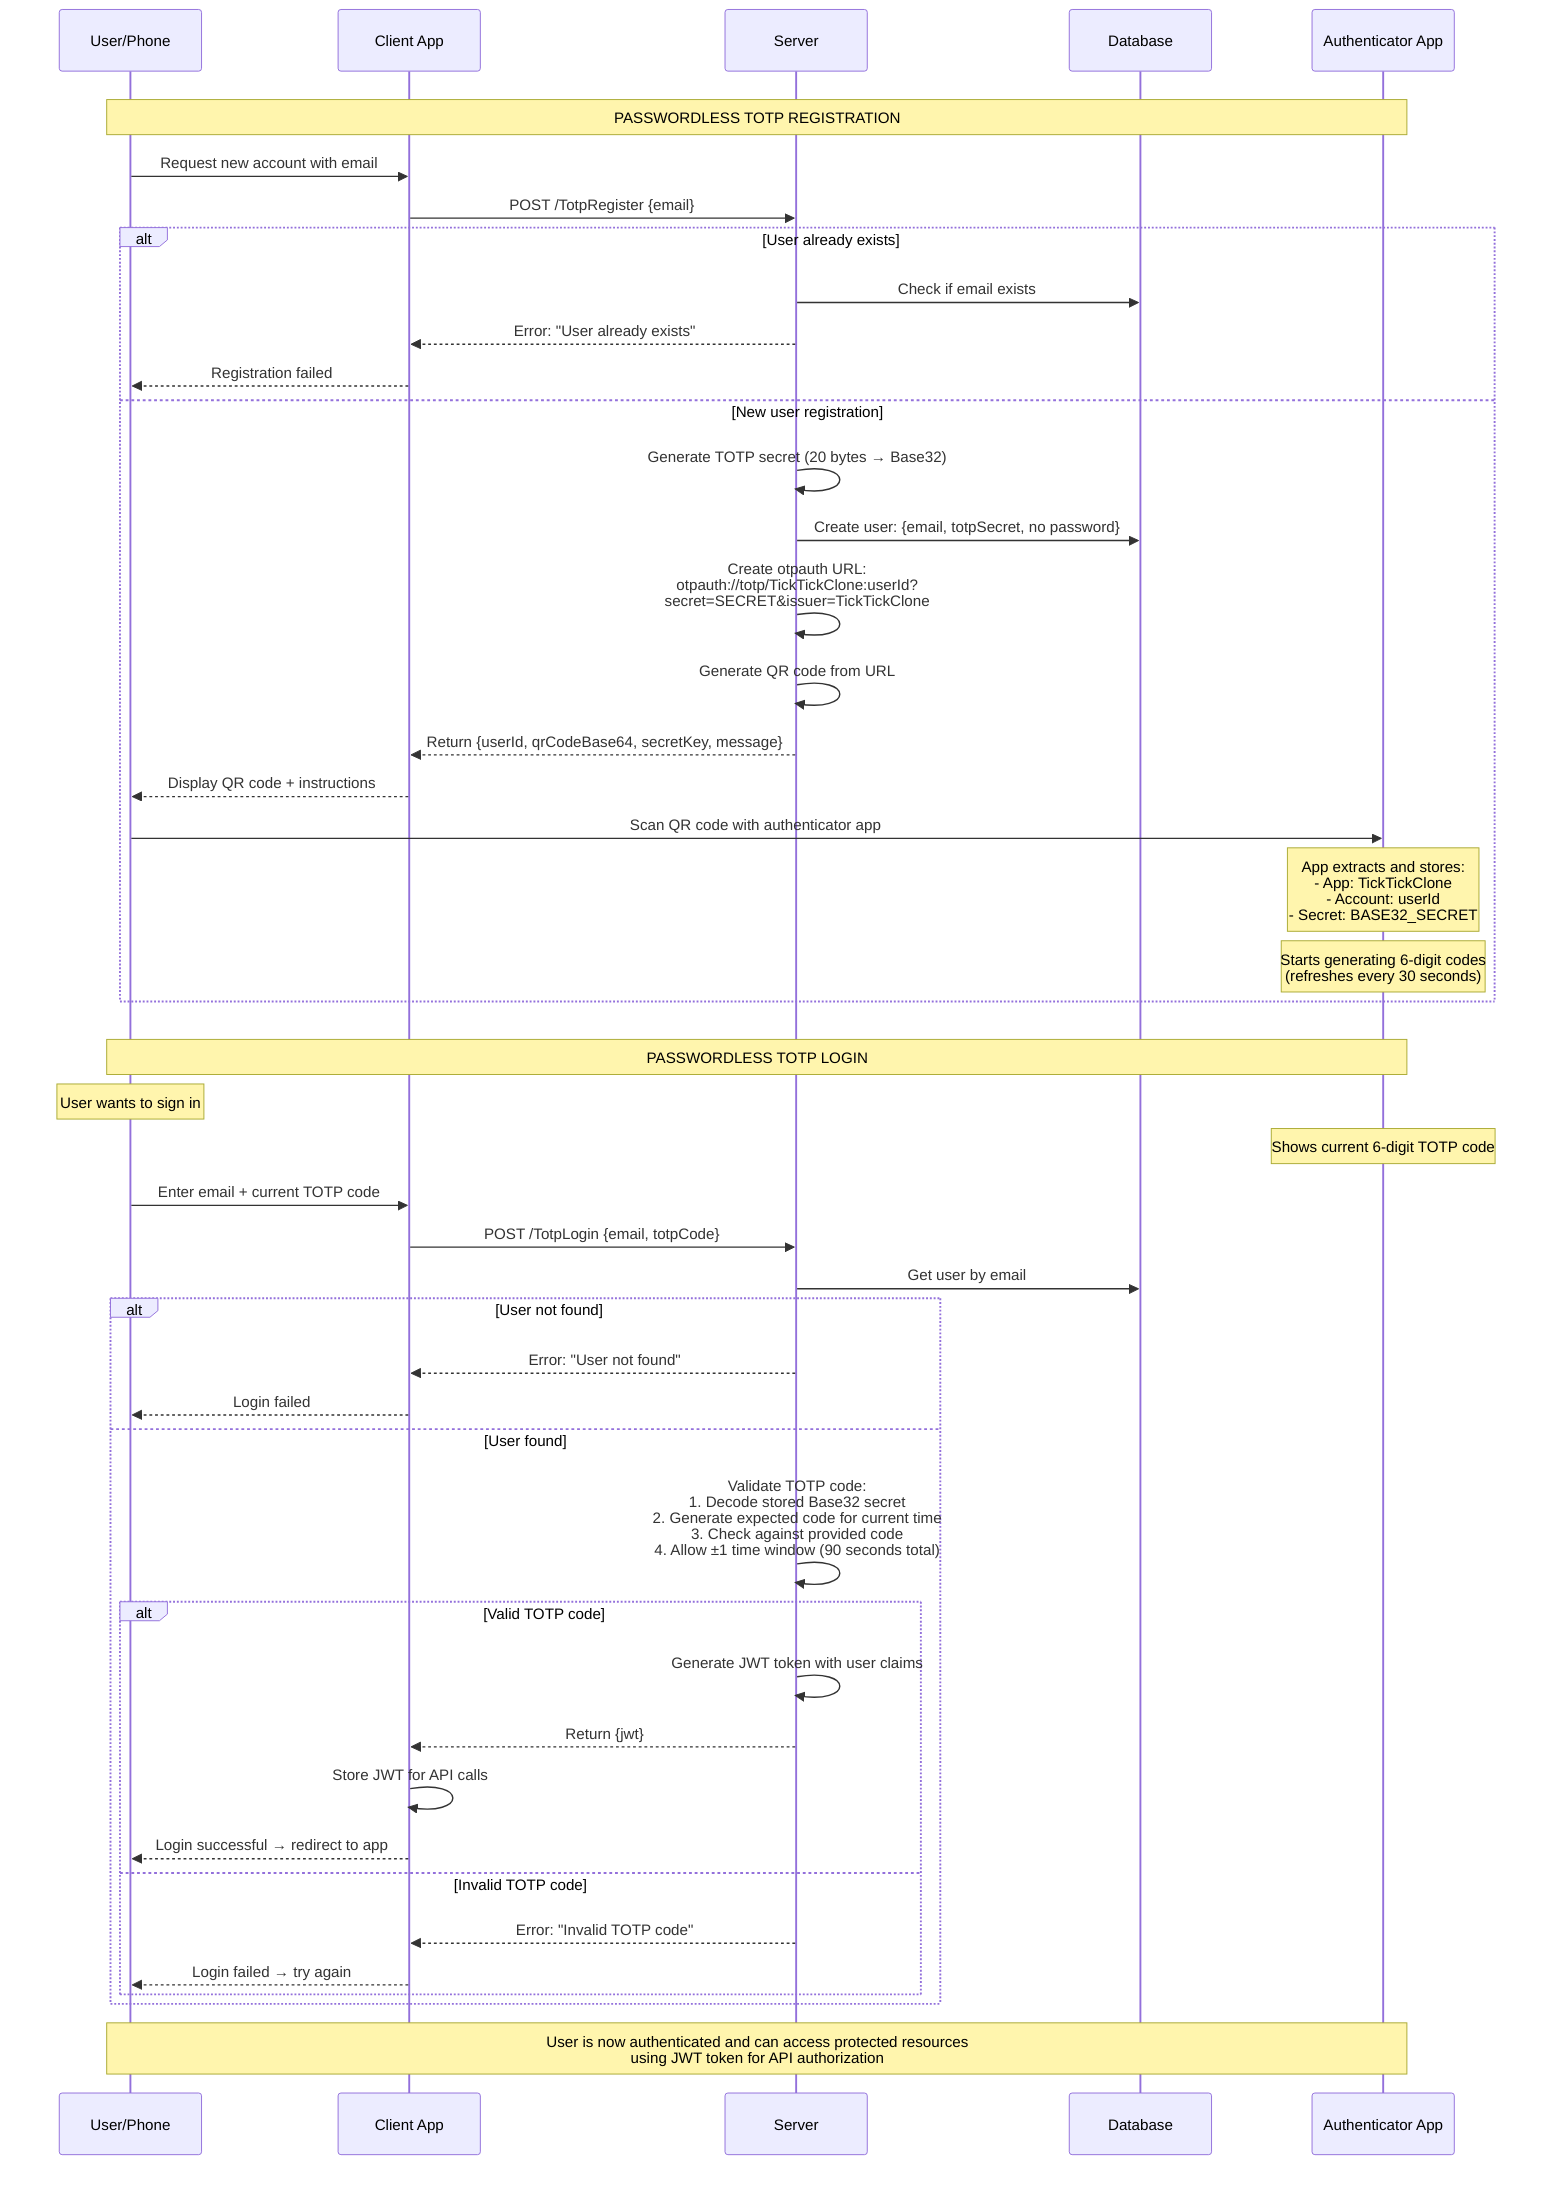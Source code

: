 sequenceDiagram
    participant U as User/Phone
    participant C as Client App  
    participant S as Server
    participant DB as Database
    participant A as Authenticator App

    rect rgb(0, 0, 0, 0)
        Note over U,A: PASSWORDLESS TOTP REGISTRATION
        U->>C: Request new account with email
        C->>S: POST /TotpRegister {email}
        
        alt User already exists
            S->>DB: Check if email exists
            S-->>C: Error: "User already exists"
            C-->>U: Registration failed
        else New user registration
            S->>S: Generate TOTP secret (20 bytes → Base32)
            S->>DB: Create user: {email, totpSecret, no password}
            S->>S: Create otpauth URL:<br/>otpauth://totp/TickTickClone:userId?<br/>secret=SECRET&issuer=TickTickClone
            S->>S: Generate QR code from URL
            S-->>C: Return {userId, qrCodeBase64, secretKey, message}
            
            C-->>U: Display QR code + instructions
            U->>A: Scan QR code with authenticator app
            Note over A: App extracts and stores:<br/>- App: TickTickClone<br/>- Account: userId<br/>- Secret: BASE32_SECRET
            Note over A: Starts generating 6-digit codes<br/>(refreshes every 30 seconds)
        end
    end

    rect rgb(0, 0, 0, 0)
        Note over U,A: PASSWORDLESS TOTP LOGIN
        Note over U: User wants to sign in
        Note over A: Shows current 6-digit TOTP code
        U->>C: Enter email + current TOTP code
        C->>S: POST /TotpLogin {email, totpCode}
        
        S->>DB: Get user by email
        alt User not found
            S-->>C: Error: "User not found" 
            C-->>U: Login failed
        else User found
            S->>S: Validate TOTP code:<br/>1. Decode stored Base32 secret<br/>2. Generate expected code for current time<br/>3. Check against provided code<br/>4. Allow ±1 time window (90 seconds total)
            
            alt Valid TOTP code
                S->>S: Generate JWT token with user claims
                S-->>C: Return {jwt}
                C->>C: Store JWT for API calls
                C-->>U: Login successful → redirect to app
            else Invalid TOTP code
                S-->>C: Error: "Invalid TOTP code"
                C-->>U: Login failed → try again
            end
        end
    end

    Note over U,A: User is now authenticated and can access protected resources<br/>using JWT token for API authorization